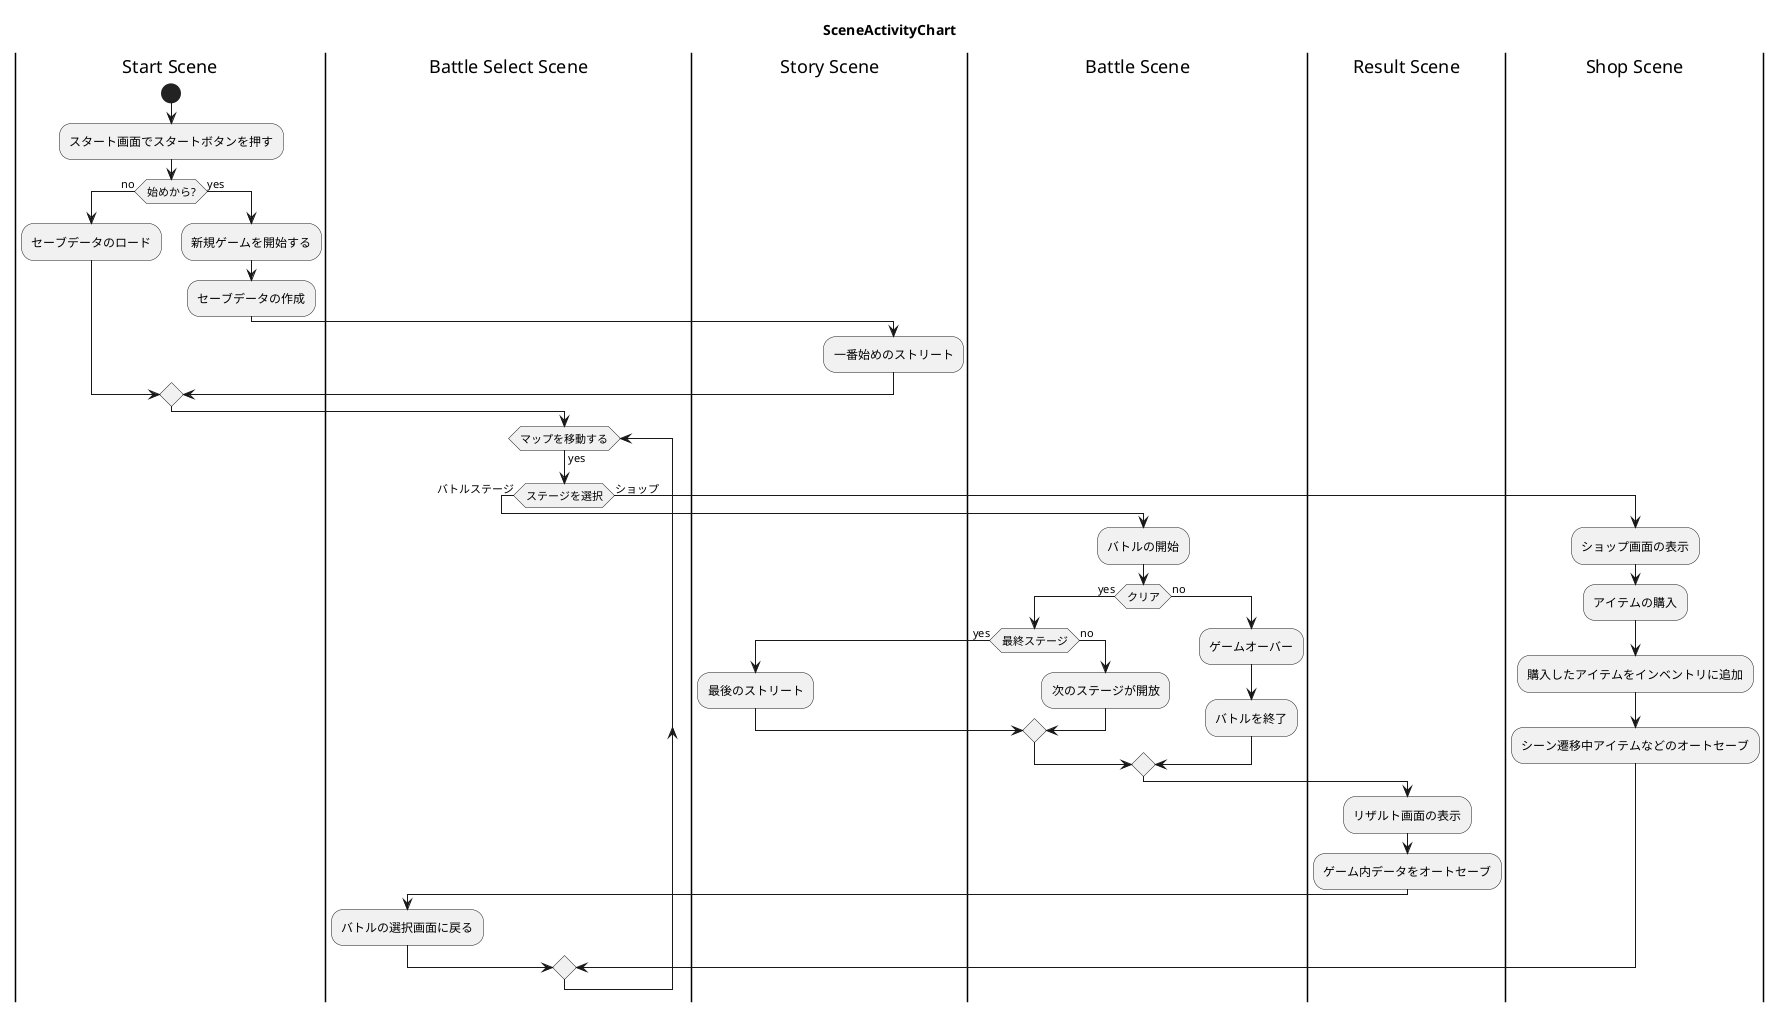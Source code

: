 @startuml SceneActivityChart
title SceneActivityChart

|Start Scene|

start
:スタート画面でスタートボタンを押す;
if (始めから?) then (no)
    :セーブデータのロード;
    |Battle Select Scene|
else (yes)
    |Start Scene|
    :新規ゲームを開始する;
    :セーブデータの作成;
    |Story Scene|
    :一番始めのストリート;
    |Battle Select Scene|
endif

while (マップを移動する) is (yes)
    if (ステージを選択) then (バトルステージ)
        |Battle Scene|
        :バトルの開始;
        if (クリア) then (yes)
            if (最終ステージ) then (yes)
                |Story Scene|
                :最後のストリート;
            else (no)
                |Battle Scene|
                :次のステージが開放;
            endif
        else (no)
            :ゲームオーバー;
            :バトルを終了;
        endif
        |Result Scene|
        :リザルト画面の表示;
        :ゲーム内データをオートセーブ;
        |Battle Select Scene|
        :バトルの選択画面に戻る;
    else (ショップ)
        |Shop Scene|
        :ショップ画面の表示;
        :アイテムの購入;
        :購入したアイテムをインベントリに追加;
        :シーン遷移中アイテムなどのオートセーブ;
        |Battle Select Scene|
    endif
endwhile

|Start Scene|
stop
@enduml

/*
オートセーブではjsonファイルでデータを取り扱う

以下がstaticとして実装される
コインの枚数
コスチュームのリスト
開放中のステージ
*/